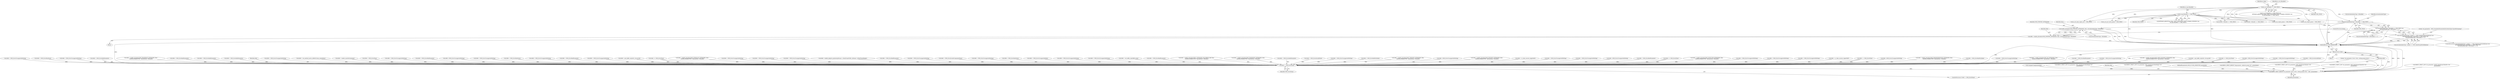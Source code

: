 digraph "0_Android_46e305be6e670a5a0041b0b4861122a0f1aabefa_2@pointer" {
"1002611" [label="(Call,extradataIndexType->bEnabled == OMX_TRUE)"];
"1000164" [label="(Call,m_inp_bEnabled == OMX_TRUE)"];
"1000156" [label="(Call,m_out_bEnabled == OMX_TRUE)"];
"1002610" [label="(Call,(extradataIndexType->bEnabled == OMX_TRUE) &&\n (extradataIndexType->nPortIndex == 1))"];
"1002604" [label="(Call,(extradataIndexType->nIndex == OMX_IndexParamPortDefinition) &&\n (extradataIndexType->bEnabled == OMX_TRUE) &&\n (extradataIndexType->nPortIndex == 1))"];
"1002626" [label="(Call,enable_extradata(OMX_PORTDEF_EXTRADATA, false, extradataIndexType->bEnabled))"];
"1002624" [label="(Call,eRet = enable_extradata(OMX_PORTDEF_EXTRADATA, false, extradataIndexType->bEnabled))"];
"1003149" [label="(Call,eRet != OMX_ErrorNone)"];
"1003152" [label="(Call,DEBUG_PRINT_ERROR(\"set_parameter: Error: 0x%x, setting param 0x%x\", eRet, paramIndex))"];
"1003156" [label="(Return,return eRet;)"];
"1002576" [label="(Call,eRet = OMX_ErrorUnsupportedSetting)"];
"1002616" [label="(Call,extradataIndexType->nPortIndex == 1)"];
"1003149" [label="(Call,eRet != OMX_ErrorNone)"];
"1002389" [label="(Call,eRet = enable_extradata(OMX_QP_EXTRADATA, false,\n ((QOMX_ENABLETYPE *)paramData)->bEnable))"];
"1003153" [label="(Literal,\"set_parameter: Error: 0x%x, setting param 0x%x\")"];
"1003031" [label="(Call,eRet = OMX_ErrorBadParameter)"];
"1002535" [label="(Call,eRet = OMX_ErrorUnsupportedSetting)"];
"1002434" [label="(Call,eRet = enable_extradata(OMX_MPEG2SEQDISP_EXTRADATA, false,\n ((QOMX_ENABLETYPE *)paramData)->bEnable))"];
"1003152" [label="(Call,DEBUG_PRINT_ERROR(\"set_parameter: Error: 0x%x, setting param 0x%x\", eRet, paramIndex))"];
"1001208" [label="(Call,eRet = get_buffer_req(&drv_ctx.op_buf))"];
"1000768" [label="(Call,eRet == OMX_ErrorNone)"];
"1000166" [label="(Identifier,OMX_TRUE)"];
"1001861" [label="(Call,eRet =OMX_ErrorUnsupportedSetting)"];
"1002627" [label="(Identifier,OMX_PORTDEF_EXTRADATA)"];
"1002625" [label="(Identifier,eRet)"];
"1001824" [label="(Call,eRet = OMX_ErrorUnsupportedSetting)"];
"1003155" [label="(Identifier,paramIndex)"];
"1000689" [label="(Call,eRet = OMX_ErrorInvalidState)"];
"1001898" [label="(Call,eRet = OMX_ErrorUnsupportedSetting)"];
"1001003" [label="(Call,eRet = OMX_ErrorHardware)"];
"1002618" [label="(Identifier,extradataIndexType)"];
"1002790" [label="(Call,eRet = OMX_ErrorUnsupportedSetting)"];
"1000675" [label="(Call,eRet = OMX_ErrorBadParameter)"];
"1003157" [label="(Identifier,eRet)"];
"1002605" [label="(Call,extradataIndexType->nIndex == OMX_IndexParamPortDefinition)"];
"1002604" [label="(Call,(extradataIndexType->nIndex == OMX_IndexParamPortDefinition) &&\n (extradataIndexType->bEnabled == OMX_TRUE) &&\n (extradataIndexType->nPortIndex == 1))"];
"1002610" [label="(Call,(extradataIndexType->bEnabled == OMX_TRUE) &&\n (extradataIndexType->nPortIndex == 1))"];
"1002374" [label="(Call,eRet = enable_extradata(OMX_FRAMEPACK_EXTRADATA, false,\n ((QOMX_ENABLETYPE *)paramData)->bEnable))"];
"1002724" [label="(Call,reorder->bEnable == OMX_TRUE)"];
"1002781" [label="(Call,eRet = OMX_ErrorBadParameter)"];
"1002191" [label="(Call,DEBUG_PRINT_LOW(\"set_parameter: QOMX_IndexParamVideoMvc %d\",\n                                     paramIndex))"];
"1003049" [label="(Call,eRet = OMX_ErrorBadParameter)"];
"1002494" [label="(Call,m_use_output_pmem = OMX_TRUE)"];
"1000664" [label="(Call,eRet = OMX_ErrorBadParameter)"];
"1003150" [label="(Identifier,eRet)"];
"1002080" [label="(Call,eRet = OMX_ErrorUnsupportedSetting)"];
"1002678" [label="(Call,eRet = use_android_native_buffer(hComp, paramData))"];
"1000165" [label="(Identifier,m_inp_bEnabled)"];
"1002635" [label="(Call,eRet = enable_smoothstreaming())"];
"1000116" [label="(Call,eRet = OMX_ErrorNone)"];
"1000173" [label="(Call,(unsigned long)paramIndex)"];
"1000496" [label="(Call,eRet = OMX_ErrorUnsupportedSetting)"];
"1003136" [label="(Call,eRet = OMX_ErrorBadParameter)"];
"1001951" [label="(Call,eRet =OMX_ErrorUnsupportedSetting)"];
"1002615" [label="(Identifier,OMX_TRUE)"];
"1002868" [label="(Call,eRet = OMX_ErrorUnsupportedSetting)"];
"1000159" [label="(Call,BITMASK_ABSENT(&m_flags, OMX_COMPONENT_INPUT_ENABLE_PENDING) &&\n (m_inp_bEnabled == OMX_TRUE))"];
"1000537" [label="(Call,eRet = OMX_ErrorHardware)"];
"1000162" [label="(Identifier,m_flags)"];
"1002880" [label="(Call,eRet = OMX_ErrorUnsupportedSetting)"];
"1000157" [label="(Identifier,m_out_bEnabled)"];
"1001551" [label="(Call,eRet = OMX_ErrorBadParameter)"];
"1001636" [label="(Call,eRet = OMX_ErrorUnsupportedSetting)"];
"1000500" [label="(Call,eRet = get_buffer_req(&drv_ctx.op_buf))"];
"1001538" [label="(Call,eRet == OMX_ErrorNone)"];
"1002624" [label="(Call,eRet = enable_extradata(OMX_PORTDEF_EXTRADATA, false, extradataIndexType->bEnabled))"];
"1002629" [label="(Call,extradataIndexType->bEnabled)"];
"1002344" [label="(Call,eRet = enable_extradata(OMX_INTERLACE_EXTRADATA, false,\n ((QOMX_ENABLETYPE *)paramData)->bEnable))"];
"1002669" [label="(Call,eRet = OMX_ErrorUnsupportedSetting)"];
"1001200" [label="(Call,eRet = OMX_ErrorUnsupportedSetting)"];
"1001678" [label="(Call,m_use_output_pmem = OMX_TRUE)"];
"1002628" [label="(Identifier,false)"];
"1002291" [label="(Call,eRet = OMX_ErrorUnsupportedSetting)"];
"1002203" [label="(Call,DEBUG_PRINT_LOW(\"set_parameter: OMX_IndexParamVideoMpeg4 %d\",\n                                       paramIndex))"];
"1002632" [label="(ControlStructure,break;)"];
"1003036" [label="(Call,eRet = enable_adaptive_playback(pParams->nMaxFrameWidth, pParams->nMaxFrameHeight))"];
"1003154" [label="(Identifier,eRet)"];
"1001236" [label="(Call,eRet = OMX_ErrorBadParameter)"];
"1003097" [label="(Call,eRet = OMX_ErrorUnsupportedSetting)"];
"1002603" [label="(ControlStructure,if ((extradataIndexType->nIndex == OMX_IndexParamPortDefinition) &&\n (extradataIndexType->bEnabled == OMX_TRUE) &&\n (extradataIndexType->nPortIndex == 1)))"];
"1002090" [label="(Call,eRet = OMX_ErrorInvalidComponentName)"];
"1000114" [label="(Block,)"];
"1002209" [label="(Call,DEBUG_PRINT_LOW(\"set_parameter: OMX_IndexParamVideoMpeg2 %d\",\n                                       paramIndex))"];
"1002479" [label="(Call,eRet = OMX_ErrorUnsupportedSetting)"];
"1000309" [label="(Call,eRet = OMX_ErrorHardware)"];
"1002621" [label="(Block,)"];
"1000155" [label="(Call,(m_out_bEnabled == OMX_TRUE) &&\n            BITMASK_ABSENT(&m_flags, OMX_COMPONENT_INPUT_ENABLE_PENDING) &&\n (m_inp_bEnabled == OMX_TRUE))"];
"1003145" [label="(Call,eRet = OMX_ErrorUnsupportedIndex)"];
"1002939" [label="(Call,eRet = OMX_ErrorUnsupportedSetting)"];
"1002484" [label="(Call,m_out_pvt_entry_pmem = OMX_TRUE)"];
"1000644" [label="(Call,eRet = OMX_ErrorUnsupportedSetting)"];
"1003151" [label="(Identifier,OMX_ErrorNone)"];
"1002623" [label="(Literal,\"set_parameter:  OMX_QcomIndexParamIndexExtraDataType SmoothStreaming\")"];
"1001329" [label="(Call,eRet = set_buffer_req(buffer_prop))"];
"1001362" [label="(Call,eRet = OMX_ErrorBadParameter)"];
"1002299" [label="(Call,eRet = enable_extradata(VDEC_EXTRADATA_MB_ERROR_MAP, false,\n ((QOMX_ENABLETYPE *)paramData)->bEnable))"];
"1002314" [label="(Call,eRet = enable_extradata(OMX_FRAMEINFO_EXTRADATA, false,\n ((QOMX_ENABLETYPE *)paramData)->bEnable))"];
"1000112" [label="(MethodParameterIn,OMX_IN OMX_INDEXTYPE paramIndex)"];
"1001253" [label="(Call,eRet = OMX_ErrorBadParameter)"];
"1001263" [label="(Call,eRet = OMX_ErrorInvalidState)"];
"1000158" [label="(Identifier,OMX_TRUE)"];
"1002588" [label="(Call,eRet = OMX_ErrorUnsupportedSetting)"];
"1003148" [label="(ControlStructure,if (eRet != OMX_ErrorNone))"];
"1003158" [label="(MethodReturn,OMX_ERRORTYPE)"];
"1001380" [label="(Call,eRet = OMX_ErrorBadPortIndex)"];
"1002359" [label="(Call,eRet = enable_extradata(OMX_TIMEINFO_EXTRADATA, false,\n ((QOMX_ENABLETYPE *)paramData)->bEnable))"];
"1001787" [label="(Call,eRet =OMX_ErrorUnsupportedSetting)"];
"1002404" [label="(Call,eRet = enable_extradata(OMX_BITSINFO_EXTRADATA, false,\n ((QOMX_ENABLETYPE *)paramData)->bEnable))"];
"1000414" [label="(Call,eRet = is_video_session_supported())"];
"1003142" [label="(Call,DEBUG_PRINT_ERROR(\"Setparameter: unknown param %d\", paramIndex))"];
"1002043" [label="(Call,eRet = OMX_ErrorUnsupportedSetting)"];
"1001668" [label="(Call,m_out_mem_region_smi = OMX_TRUE)"];
"1000156" [label="(Call,m_out_bEnabled == OMX_TRUE)"];
"1002564" [label="(Call,eRet = OMX_ErrorUnsupportedSetting)"];
"1001750" [label="(Call,eRet =OMX_ErrorUnsupportedSetting)"];
"1000801" [label="(Call,eRet = OMX_ErrorBadParameter)"];
"1003156" [label="(Return,return eRet;)"];
"1002185" [label="(Call,DEBUG_PRINT_LOW(\"set_parameter: OMX_IndexParamVideoAvc %d\",\n                                     paramIndex))"];
"1003110" [label="(Call,eRet == OMX_ErrorNone)"];
"1000164" [label="(Call,m_inp_bEnabled == OMX_TRUE)"];
"1002419" [label="(Call,eRet = enable_extradata(OMX_EXTNUSER_EXTRADATA, false,\n ((QOMX_ENABLETYPE *)paramData)->bEnable))"];
"1002611" [label="(Call,extradataIndexType->bEnabled == OMX_TRUE)"];
"1002626" [label="(Call,enable_extradata(OMX_PORTDEF_EXTRADATA, false, extradataIndexType->bEnabled))"];
"1002705" [label="(Call,reorder->bEnable == OMX_TRUE)"];
"1001595" [label="(Call,eRet = OMX_ErrorUnsupportedSetting)"];
"1002968" [label="(Call,eRet = OMX_ErrorUnsupportedSetting)"];
"1002730" [label="(Call,eRet = OMX_ErrorUnsupportedSetting)"];
"1001118" [label="(Call,eRet = is_video_session_supported())"];
"1002612" [label="(Call,extradataIndexType->bEnabled)"];
"1002197" [label="(Call,DEBUG_PRINT_LOW(\"set_parameter: OMX_IndexParamVideoH263 %d\",\n                                      paramIndex))"];
"1002263" [label="(Call,eRet == OMX_ErrorNone)"];
"1001996" [label="(Call,eRet =OMX_ErrorUnsupportedSetting)"];
"1002329" [label="(Call,eRet = enable_extradata(OMX_FRAMEDIMENSION_EXTRADATA, false,\n ((QOMX_ENABLETYPE *)paramData)->bEnable))"];
"1002179" [label="(Call,eRet = OMX_ErrorBadPortIndex)"];
"1002611" -> "1002610"  [label="AST: "];
"1002611" -> "1002615"  [label="CFG: "];
"1002612" -> "1002611"  [label="AST: "];
"1002615" -> "1002611"  [label="AST: "];
"1002618" -> "1002611"  [label="CFG: "];
"1002610" -> "1002611"  [label="CFG: "];
"1002611" -> "1003158"  [label="DDG: "];
"1002611" -> "1003158"  [label="DDG: "];
"1002611" -> "1002610"  [label="DDG: "];
"1002611" -> "1002610"  [label="DDG: "];
"1000164" -> "1002611"  [label="DDG: "];
"1000156" -> "1002611"  [label="DDG: "];
"1002611" -> "1002626"  [label="DDG: "];
"1000164" -> "1000159"  [label="AST: "];
"1000164" -> "1000166"  [label="CFG: "];
"1000165" -> "1000164"  [label="AST: "];
"1000166" -> "1000164"  [label="AST: "];
"1000159" -> "1000164"  [label="CFG: "];
"1000164" -> "1003158"  [label="DDG: "];
"1000164" -> "1003158"  [label="DDG: "];
"1000164" -> "1000159"  [label="DDG: "];
"1000164" -> "1000159"  [label="DDG: "];
"1000156" -> "1000164"  [label="DDG: "];
"1000164" -> "1001668"  [label="DDG: "];
"1000164" -> "1001678"  [label="DDG: "];
"1000164" -> "1002484"  [label="DDG: "];
"1000164" -> "1002494"  [label="DDG: "];
"1000164" -> "1002705"  [label="DDG: "];
"1000164" -> "1002724"  [label="DDG: "];
"1000156" -> "1000155"  [label="AST: "];
"1000156" -> "1000158"  [label="CFG: "];
"1000157" -> "1000156"  [label="AST: "];
"1000158" -> "1000156"  [label="AST: "];
"1000162" -> "1000156"  [label="CFG: "];
"1000155" -> "1000156"  [label="CFG: "];
"1000156" -> "1003158"  [label="DDG: "];
"1000156" -> "1003158"  [label="DDG: "];
"1000156" -> "1000155"  [label="DDG: "];
"1000156" -> "1000155"  [label="DDG: "];
"1000156" -> "1001668"  [label="DDG: "];
"1000156" -> "1001678"  [label="DDG: "];
"1000156" -> "1002484"  [label="DDG: "];
"1000156" -> "1002494"  [label="DDG: "];
"1000156" -> "1002705"  [label="DDG: "];
"1000156" -> "1002724"  [label="DDG: "];
"1002610" -> "1002604"  [label="AST: "];
"1002610" -> "1002616"  [label="CFG: "];
"1002616" -> "1002610"  [label="AST: "];
"1002604" -> "1002610"  [label="CFG: "];
"1002610" -> "1003158"  [label="DDG: "];
"1002610" -> "1003158"  [label="DDG: "];
"1002610" -> "1002604"  [label="DDG: "];
"1002610" -> "1002604"  [label="DDG: "];
"1002616" -> "1002610"  [label="DDG: "];
"1002616" -> "1002610"  [label="DDG: "];
"1002604" -> "1002603"  [label="AST: "];
"1002604" -> "1002605"  [label="CFG: "];
"1002605" -> "1002604"  [label="AST: "];
"1002623" -> "1002604"  [label="CFG: "];
"1002632" -> "1002604"  [label="CFG: "];
"1002604" -> "1003158"  [label="DDG: "];
"1002604" -> "1003158"  [label="DDG: "];
"1002604" -> "1003158"  [label="DDG: "];
"1002605" -> "1002604"  [label="DDG: "];
"1002605" -> "1002604"  [label="DDG: "];
"1002626" -> "1002624"  [label="AST: "];
"1002626" -> "1002629"  [label="CFG: "];
"1002627" -> "1002626"  [label="AST: "];
"1002628" -> "1002626"  [label="AST: "];
"1002629" -> "1002626"  [label="AST: "];
"1002624" -> "1002626"  [label="CFG: "];
"1002626" -> "1003158"  [label="DDG: "];
"1002626" -> "1003158"  [label="DDG: "];
"1002626" -> "1003158"  [label="DDG: "];
"1002626" -> "1002624"  [label="DDG: "];
"1002626" -> "1002624"  [label="DDG: "];
"1002626" -> "1002624"  [label="DDG: "];
"1002624" -> "1002621"  [label="AST: "];
"1002625" -> "1002624"  [label="AST: "];
"1002632" -> "1002624"  [label="CFG: "];
"1002624" -> "1003158"  [label="DDG: "];
"1002624" -> "1003149"  [label="DDG: "];
"1003149" -> "1003148"  [label="AST: "];
"1003149" -> "1003151"  [label="CFG: "];
"1003150" -> "1003149"  [label="AST: "];
"1003151" -> "1003149"  [label="AST: "];
"1003153" -> "1003149"  [label="CFG: "];
"1003157" -> "1003149"  [label="CFG: "];
"1003149" -> "1003158"  [label="DDG: "];
"1003149" -> "1003158"  [label="DDG: "];
"1003149" -> "1003158"  [label="DDG: "];
"1002564" -> "1003149"  [label="DDG: "];
"1002868" -> "1003149"  [label="DDG: "];
"1002479" -> "1003149"  [label="DDG: "];
"1002299" -> "1003149"  [label="DDG: "];
"1001118" -> "1003149"  [label="DDG: "];
"1001787" -> "1003149"  [label="DDG: "];
"1002314" -> "1003149"  [label="DDG: "];
"1003036" -> "1003149"  [label="DDG: "];
"1000309" -> "1003149"  [label="DDG: "];
"1000116" -> "1003149"  [label="DDG: "];
"1002344" -> "1003149"  [label="DDG: "];
"1001861" -> "1003149"  [label="DDG: "];
"1002374" -> "1003149"  [label="DDG: "];
"1003145" -> "1003149"  [label="DDG: "];
"1000675" -> "1003149"  [label="DDG: "];
"1002359" -> "1003149"  [label="DDG: "];
"1003031" -> "1003149"  [label="DDG: "];
"1003110" -> "1003149"  [label="DDG: "];
"1003110" -> "1003149"  [label="DDG: "];
"1002090" -> "1003149"  [label="DDG: "];
"1001208" -> "1003149"  [label="DDG: "];
"1001329" -> "1003149"  [label="DDG: "];
"1002179" -> "1003149"  [label="DDG: "];
"1002263" -> "1003149"  [label="DDG: "];
"1002263" -> "1003149"  [label="DDG: "];
"1003136" -> "1003149"  [label="DDG: "];
"1001824" -> "1003149"  [label="DDG: "];
"1002968" -> "1003149"  [label="DDG: "];
"1002730" -> "1003149"  [label="DDG: "];
"1000689" -> "1003149"  [label="DDG: "];
"1002419" -> "1003149"  [label="DDG: "];
"1002080" -> "1003149"  [label="DDG: "];
"1002880" -> "1003149"  [label="DDG: "];
"1001750" -> "1003149"  [label="DDG: "];
"1002635" -> "1003149"  [label="DDG: "];
"1002790" -> "1003149"  [label="DDG: "];
"1000768" -> "1003149"  [label="DDG: "];
"1000768" -> "1003149"  [label="DDG: "];
"1002434" -> "1003149"  [label="DDG: "];
"1000801" -> "1003149"  [label="DDG: "];
"1002781" -> "1003149"  [label="DDG: "];
"1001003" -> "1003149"  [label="DDG: "];
"1002939" -> "1003149"  [label="DDG: "];
"1001636" -> "1003149"  [label="DDG: "];
"1001595" -> "1003149"  [label="DDG: "];
"1001236" -> "1003149"  [label="DDG: "];
"1000496" -> "1003149"  [label="DDG: "];
"1001253" -> "1003149"  [label="DDG: "];
"1002043" -> "1003149"  [label="DDG: "];
"1001951" -> "1003149"  [label="DDG: "];
"1001362" -> "1003149"  [label="DDG: "];
"1001898" -> "1003149"  [label="DDG: "];
"1000500" -> "1003149"  [label="DDG: "];
"1002576" -> "1003149"  [label="DDG: "];
"1001538" -> "1003149"  [label="DDG: "];
"1001538" -> "1003149"  [label="DDG: "];
"1003097" -> "1003149"  [label="DDG: "];
"1000414" -> "1003149"  [label="DDG: "];
"1002678" -> "1003149"  [label="DDG: "];
"1002404" -> "1003149"  [label="DDG: "];
"1002535" -> "1003149"  [label="DDG: "];
"1002389" -> "1003149"  [label="DDG: "];
"1000644" -> "1003149"  [label="DDG: "];
"1001380" -> "1003149"  [label="DDG: "];
"1001263" -> "1003149"  [label="DDG: "];
"1000664" -> "1003149"  [label="DDG: "];
"1001996" -> "1003149"  [label="DDG: "];
"1000537" -> "1003149"  [label="DDG: "];
"1002329" -> "1003149"  [label="DDG: "];
"1002588" -> "1003149"  [label="DDG: "];
"1002669" -> "1003149"  [label="DDG: "];
"1003049" -> "1003149"  [label="DDG: "];
"1001200" -> "1003149"  [label="DDG: "];
"1001551" -> "1003149"  [label="DDG: "];
"1002291" -> "1003149"  [label="DDG: "];
"1003149" -> "1003152"  [label="DDG: "];
"1003149" -> "1003156"  [label="DDG: "];
"1003152" -> "1003148"  [label="AST: "];
"1003152" -> "1003155"  [label="CFG: "];
"1003153" -> "1003152"  [label="AST: "];
"1003154" -> "1003152"  [label="AST: "];
"1003155" -> "1003152"  [label="AST: "];
"1003157" -> "1003152"  [label="CFG: "];
"1003152" -> "1003158"  [label="DDG: "];
"1003152" -> "1003158"  [label="DDG: "];
"1003152" -> "1003158"  [label="DDG: "];
"1002209" -> "1003152"  [label="DDG: "];
"1003142" -> "1003152"  [label="DDG: "];
"1002191" -> "1003152"  [label="DDG: "];
"1000173" -> "1003152"  [label="DDG: "];
"1002203" -> "1003152"  [label="DDG: "];
"1002185" -> "1003152"  [label="DDG: "];
"1002197" -> "1003152"  [label="DDG: "];
"1000112" -> "1003152"  [label="DDG: "];
"1003152" -> "1003156"  [label="DDG: "];
"1003156" -> "1000114"  [label="AST: "];
"1003156" -> "1003157"  [label="CFG: "];
"1003157" -> "1003156"  [label="AST: "];
"1003158" -> "1003156"  [label="CFG: "];
"1003156" -> "1003158"  [label="DDG: "];
"1003157" -> "1003156"  [label="DDG: "];
}

